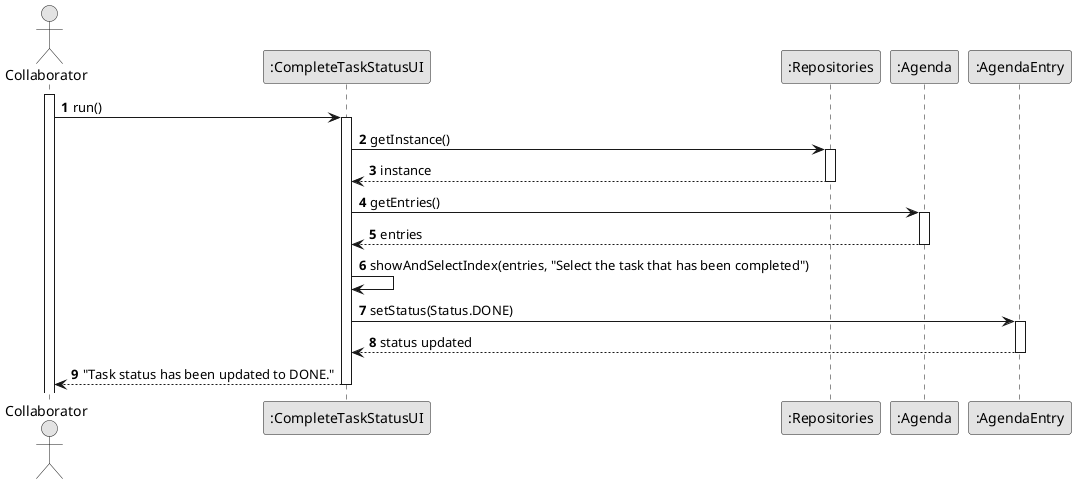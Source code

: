 @startuml
'https://plantuml.com/sequence-diagram
skinparam monochrome true
skinparam packageStyle rectangle
skinparam shadowing false

autonumber

actor "Collaborator"
participant ":CompleteTaskStatusUI" as CTSUI
participant ":Repositories" as R
participant ":Agenda" as A
participant ":AgendaEntry" as AE

activate Collaborator
Collaborator -> CTSUI: run()
activate CTSUI
CTSUI -> R: getInstance()
activate R
CTSUI <-- R: instance
deactivate R
CTSUI -> A: getEntries()
activate A
CTSUI <-- A: entries
deactivate A
CTSUI -> CTSUI: showAndSelectIndex(entries, "Select the task that has been completed")
CTSUI -> AE: setStatus(Status.DONE)
activate AE
CTSUI <-- AE: status updated
deactivate AE
Collaborator <-- CTSUI: "Task status has been updated to DONE."
deactivate CTSUI
@enduml